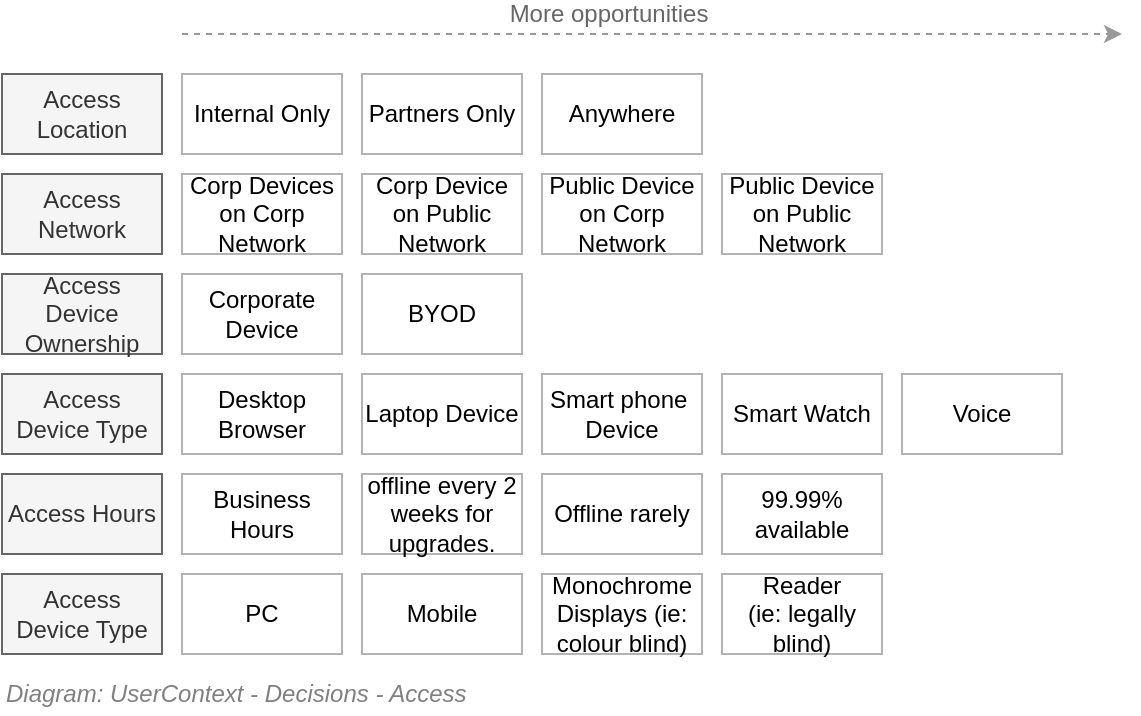 <mxfile compressed="false" version="18.0.2" type="google">
  <diagram name="User Context/Decisions/Access" id="wuKyTM1Aeqc9ZpzhQ8_M">
    <mxGraphModel grid="1" page="1" gridSize="10" guides="1" tooltips="1" connect="1" arrows="1" fold="1" pageScale="1" pageWidth="827" pageHeight="1169" math="0" shadow="0">
      <root>
        <mxCell id="xtrtIprGjCq3bWZC8pVK-0" />
        <mxCell id="xtrtIprGjCq3bWZC8pVK-48" value="Diagram" style="" parent="xtrtIprGjCq3bWZC8pVK-0" />
        <mxCell id="xtrtIprGjCq3bWZC8pVK-3" value="Internal Only" style="rounded=0;whiteSpace=wrap;html=1;shadow=0;glass=0;comic=0;strokeColor=#B3B3B3;fillColor=none;fontSize=12;align=center;" vertex="1" parent="xtrtIprGjCq3bWZC8pVK-48">
          <mxGeometry x="210" y="200" width="80" height="40" as="geometry" />
        </mxCell>
        <mxCell id="xtrtIprGjCq3bWZC8pVK-4" value="Partners Only" style="rounded=0;whiteSpace=wrap;html=1;shadow=0;glass=0;comic=0;strokeColor=#B3B3B3;fillColor=none;fontSize=12;align=center;" vertex="1" parent="xtrtIprGjCq3bWZC8pVK-48">
          <mxGeometry x="300" y="200" width="80" height="40" as="geometry" />
        </mxCell>
        <mxCell id="xtrtIprGjCq3bWZC8pVK-5" value="Anywhere" style="rounded=0;whiteSpace=wrap;html=1;shadow=0;glass=0;comic=0;strokeColor=#B3B3B3;fillColor=none;fontSize=12;align=center;" vertex="1" parent="xtrtIprGjCq3bWZC8pVK-48">
          <mxGeometry x="390" y="200" width="80" height="40" as="geometry" />
        </mxCell>
        <mxCell id="xtrtIprGjCq3bWZC8pVK-6" value="Access Location" style="rounded=0;whiteSpace=wrap;html=1;shadow=0;glass=0;comic=0;strokeColor=#666666;fillColor=#f5f5f5;fontSize=12;align=center;fontColor=#333333;" vertex="1" parent="xtrtIprGjCq3bWZC8pVK-48">
          <mxGeometry x="120" y="200" width="80" height="40" as="geometry" />
        </mxCell>
        <mxCell id="xtrtIprGjCq3bWZC8pVK-7" value="Corp Devices on Corp Network" style="rounded=0;whiteSpace=wrap;html=1;shadow=0;glass=0;comic=0;strokeColor=#B3B3B3;fillColor=none;fontSize=12;align=center;" vertex="1" parent="xtrtIprGjCq3bWZC8pVK-48">
          <mxGeometry x="210" y="250" width="80" height="40" as="geometry" />
        </mxCell>
        <mxCell id="xtrtIprGjCq3bWZC8pVK-8" value="Corp Device on Public Network" style="rounded=0;whiteSpace=wrap;html=1;shadow=0;glass=0;comic=0;strokeColor=#B3B3B3;fillColor=none;fontSize=12;align=center;" vertex="1" parent="xtrtIprGjCq3bWZC8pVK-48">
          <mxGeometry x="300" y="250" width="80" height="40" as="geometry" />
        </mxCell>
        <mxCell id="xtrtIprGjCq3bWZC8pVK-9" value="Public Device&lt;br&gt;on Corp Network" style="rounded=0;whiteSpace=wrap;html=1;shadow=0;glass=0;comic=0;strokeColor=#B3B3B3;fillColor=none;fontSize=12;align=center;" vertex="1" parent="xtrtIprGjCq3bWZC8pVK-48">
          <mxGeometry x="390" y="250" width="80" height="40" as="geometry" />
        </mxCell>
        <mxCell id="xtrtIprGjCq3bWZC8pVK-10" value="Access Network" style="rounded=0;whiteSpace=wrap;html=1;shadow=0;glass=0;comic=0;strokeColor=#666666;fillColor=#f5f5f5;fontSize=12;align=center;fontColor=#333333;" vertex="1" parent="xtrtIprGjCq3bWZC8pVK-48">
          <mxGeometry x="120" y="250" width="80" height="40" as="geometry" />
        </mxCell>
        <mxCell id="xtrtIprGjCq3bWZC8pVK-11" value="Public Device on Public Network" style="rounded=0;whiteSpace=wrap;html=1;shadow=0;glass=0;comic=0;strokeColor=#B3B3B3;fillColor=none;fontSize=12;align=center;" vertex="1" parent="xtrtIprGjCq3bWZC8pVK-48">
          <mxGeometry x="480" y="250" width="80" height="40" as="geometry" />
        </mxCell>
        <mxCell id="xtrtIprGjCq3bWZC8pVK-12" value="Access Device Ownership" style="rounded=0;whiteSpace=wrap;html=1;shadow=0;glass=0;comic=0;strokeColor=#666666;fillColor=#f5f5f5;fontSize=12;align=center;fontColor=#333333;" vertex="1" parent="xtrtIprGjCq3bWZC8pVK-48">
          <mxGeometry x="120" y="300" width="80" height="40" as="geometry" />
        </mxCell>
        <mxCell id="xtrtIprGjCq3bWZC8pVK-13" value="Corporate Device" style="rounded=0;whiteSpace=wrap;html=1;shadow=0;glass=0;comic=0;strokeColor=#B3B3B3;fillColor=none;fontSize=12;align=center;" vertex="1" parent="xtrtIprGjCq3bWZC8pVK-48">
          <mxGeometry x="210" y="300" width="80" height="40" as="geometry" />
        </mxCell>
        <mxCell id="xtrtIprGjCq3bWZC8pVK-14" value="BYOD" style="rounded=0;whiteSpace=wrap;html=1;shadow=0;glass=0;comic=0;strokeColor=#B3B3B3;fillColor=none;fontSize=12;align=center;" vertex="1" parent="xtrtIprGjCq3bWZC8pVK-48">
          <mxGeometry x="300" y="300" width="80" height="40" as="geometry" />
        </mxCell>
        <mxCell id="xtrtIprGjCq3bWZC8pVK-15" value="Access Device Type" style="rounded=0;whiteSpace=wrap;html=1;shadow=0;glass=0;comic=0;strokeColor=#666666;fillColor=#f5f5f5;fontSize=12;align=center;fontColor=#333333;" vertex="1" parent="xtrtIprGjCq3bWZC8pVK-48">
          <mxGeometry x="120" y="350" width="80" height="40" as="geometry" />
        </mxCell>
        <mxCell id="xtrtIprGjCq3bWZC8pVK-16" value="Desktop Browser" style="rounded=0;whiteSpace=wrap;html=1;shadow=0;glass=0;comic=0;strokeColor=#B3B3B3;fillColor=none;fontSize=12;align=center;" vertex="1" parent="xtrtIprGjCq3bWZC8pVK-48">
          <mxGeometry x="210" y="350" width="80" height="40" as="geometry" />
        </mxCell>
        <mxCell id="xtrtIprGjCq3bWZC8pVK-17" value="Smart phone&amp;nbsp;&lt;br&gt;Device" style="rounded=0;whiteSpace=wrap;html=1;shadow=0;glass=0;comic=0;strokeColor=#B3B3B3;fillColor=none;fontSize=12;align=center;" vertex="1" parent="xtrtIprGjCq3bWZC8pVK-48">
          <mxGeometry x="390" y="350" width="80" height="40" as="geometry" />
        </mxCell>
        <mxCell id="xtrtIprGjCq3bWZC8pVK-18" value="Laptop Device" style="rounded=0;whiteSpace=wrap;html=1;shadow=0;glass=0;comic=0;strokeColor=#B3B3B3;fillColor=none;fontSize=12;align=center;" vertex="1" parent="xtrtIprGjCq3bWZC8pVK-48">
          <mxGeometry x="300" y="350" width="80" height="40" as="geometry" />
        </mxCell>
        <mxCell id="xtrtIprGjCq3bWZC8pVK-19" value="Smart Watch" style="rounded=0;whiteSpace=wrap;html=1;shadow=0;glass=0;comic=0;strokeColor=#B3B3B3;fillColor=none;fontSize=12;align=center;" vertex="1" parent="xtrtIprGjCq3bWZC8pVK-48">
          <mxGeometry x="480" y="350" width="80" height="40" as="geometry" />
        </mxCell>
        <mxCell id="xtrtIprGjCq3bWZC8pVK-20" value="Voice" style="rounded=0;whiteSpace=wrap;html=1;shadow=0;glass=0;comic=0;strokeColor=#B3B3B3;fillColor=none;fontSize=12;align=center;" vertex="1" parent="xtrtIprGjCq3bWZC8pVK-48">
          <mxGeometry x="570" y="350" width="80" height="40" as="geometry" />
        </mxCell>
        <mxCell id="mM1z1xGTrgnPffgzlvfD-0" value="Access Hours" style="rounded=0;whiteSpace=wrap;html=1;shadow=0;glass=0;comic=0;strokeColor=#666666;fillColor=#f5f5f5;fontSize=12;align=center;fontColor=#333333;" vertex="1" parent="xtrtIprGjCq3bWZC8pVK-48">
          <mxGeometry x="120" y="400" width="80" height="40" as="geometry" />
        </mxCell>
        <mxCell id="mM1z1xGTrgnPffgzlvfD-1" value="Business Hours" style="rounded=0;whiteSpace=wrap;html=1;shadow=0;glass=0;comic=0;strokeColor=#B3B3B3;fillColor=none;fontSize=12;align=center;" vertex="1" parent="xtrtIprGjCq3bWZC8pVK-48">
          <mxGeometry x="210" y="400" width="80" height="40" as="geometry" />
        </mxCell>
        <mxCell id="mM1z1xGTrgnPffgzlvfD-2" value="offline every 2 weeks for upgrades." style="rounded=0;whiteSpace=wrap;html=1;shadow=0;glass=0;comic=0;strokeColor=#B3B3B3;fillColor=none;fontSize=12;align=center;" vertex="1" parent="xtrtIprGjCq3bWZC8pVK-48">
          <mxGeometry x="300" y="400" width="80" height="40" as="geometry" />
        </mxCell>
        <mxCell id="mM1z1xGTrgnPffgzlvfD-3" value="Offline rarely" style="rounded=0;whiteSpace=wrap;html=1;shadow=0;glass=0;comic=0;strokeColor=#B3B3B3;fillColor=none;fontSize=12;align=center;" vertex="1" parent="xtrtIprGjCq3bWZC8pVK-48">
          <mxGeometry x="390" y="400" width="80" height="40" as="geometry" />
        </mxCell>
        <mxCell id="mM1z1xGTrgnPffgzlvfD-4" value="99.99% available" style="rounded=0;whiteSpace=wrap;html=1;shadow=0;glass=0;comic=0;strokeColor=#B3B3B3;fillColor=none;fontSize=12;align=center;" vertex="1" parent="xtrtIprGjCq3bWZC8pVK-48">
          <mxGeometry x="480" y="400" width="80" height="40" as="geometry" />
        </mxCell>
        <mxCell id="ILN_eGuTsBcTbiqSokJy-5" value="More opportunities" style="endArrow=classic;html=1;dashed=1;labelBackgroundColor=none;strokeColor=#999999;fontFamily=Helvetica;fontSize=12;fontColor=#666666;" edge="1" parent="xtrtIprGjCq3bWZC8pVK-48">
          <mxGeometry x="-0.095" y="10" width="50" height="50" relative="1" as="geometry">
            <mxPoint x="210" y="180" as="sourcePoint" />
            <mxPoint x="680" y="180" as="targetPoint" />
            <mxPoint as="offset" />
          </mxGeometry>
        </mxCell>
        <mxCell id="H0S9pE_0NT19e9u1CxKv-0" value="Access Device Type" style="rounded=0;whiteSpace=wrap;html=1;shadow=0;glass=0;comic=0;strokeColor=#666666;fillColor=#f5f5f5;fontSize=12;align=center;fontColor=#333333;" vertex="1" parent="xtrtIprGjCq3bWZC8pVK-48">
          <mxGeometry x="120" y="450" width="80" height="40" as="geometry" />
        </mxCell>
        <mxCell id="H0S9pE_0NT19e9u1CxKv-1" value="PC" style="rounded=0;whiteSpace=wrap;html=1;shadow=0;glass=0;comic=0;strokeColor=#B3B3B3;fillColor=none;fontSize=12;align=center;" vertex="1" parent="xtrtIprGjCq3bWZC8pVK-48">
          <mxGeometry x="210" y="450" width="80" height="40" as="geometry" />
        </mxCell>
        <mxCell id="H0S9pE_0NT19e9u1CxKv-3" value="Monochrome Displays (ie: colour blind)" style="rounded=0;whiteSpace=wrap;html=1;shadow=0;glass=0;comic=0;strokeColor=#B3B3B3;fillColor=none;fontSize=12;align=center;" vertex="1" parent="xtrtIprGjCq3bWZC8pVK-48">
          <mxGeometry x="390" y="450" width="80" height="40" as="geometry" />
        </mxCell>
        <mxCell id="H0S9pE_0NT19e9u1CxKv-4" value="Mobile" style="rounded=0;whiteSpace=wrap;html=1;shadow=0;glass=0;comic=0;strokeColor=#B3B3B3;fillColor=none;fontSize=12;align=center;" vertex="1" parent="xtrtIprGjCq3bWZC8pVK-48">
          <mxGeometry x="300" y="450" width="80" height="40" as="geometry" />
        </mxCell>
        <mxCell id="H0S9pE_0NT19e9u1CxKv-5" value="Reader&lt;br&gt;(ie: legally blind)" style="rounded=0;whiteSpace=wrap;html=1;shadow=0;glass=0;comic=0;strokeColor=#B3B3B3;fillColor=none;fontSize=12;align=center;" vertex="1" parent="xtrtIprGjCq3bWZC8pVK-48">
          <mxGeometry x="480" y="450" width="80" height="40" as="geometry" />
        </mxCell>
        <mxCell id="E777v5j3KCza3Fu8V6sD-0" value="Title/Diagram" parent="xtrtIprGjCq3bWZC8pVK-0" />
        <mxCell id="E777v5j3KCza3Fu8V6sD-1" value="&lt;font style=&quot;font-size: 12px ; font-weight: normal&quot;&gt;&lt;i&gt;Diagram: UserContext - Decisions - Access&lt;/i&gt;&lt;/font&gt;" style="text;strokeColor=none;fillColor=none;html=1;fontSize=10;fontStyle=1;verticalAlign=middle;align=left;shadow=0;glass=0;comic=0;opacity=30;fontColor=#808080;" vertex="1" parent="E777v5j3KCza3Fu8V6sD-0">
          <mxGeometry x="120" y="500" width="520" height="20" as="geometry" />
        </mxCell>
      </root>
    </mxGraphModel>
  </diagram>
</mxfile>
